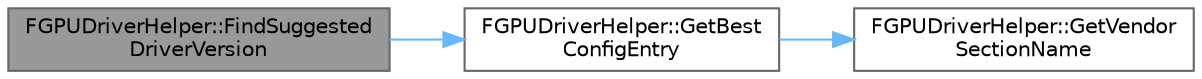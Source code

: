 digraph "FGPUDriverHelper::FindSuggestedDriverVersion"
{
 // INTERACTIVE_SVG=YES
 // LATEX_PDF_SIZE
  bgcolor="transparent";
  edge [fontname=Helvetica,fontsize=10,labelfontname=Helvetica,labelfontsize=10];
  node [fontname=Helvetica,fontsize=10,shape=box,height=0.2,width=0.4];
  rankdir="LR";
  Node1 [id="Node000001",label="FGPUDriverHelper::FindSuggested\lDriverVersion",height=0.2,width=0.4,color="gray40", fillcolor="grey60", style="filled", fontcolor="black",tooltip=" "];
  Node1 -> Node2 [id="edge1_Node000001_Node000002",color="steelblue1",style="solid",tooltip=" "];
  Node2 [id="Node000002",label="FGPUDriverHelper::GetBest\lConfigEntry",height=0.2,width=0.4,color="grey40", fillcolor="white", style="filled",URL="$d7/d38/classFGPUDriverHelper.html#aae22504068ec7569377214ca1dfce134",tooltip=" "];
  Node2 -> Node3 [id="edge2_Node000002_Node000003",color="steelblue1",style="solid",tooltip=" "];
  Node3 [id="Node000003",label="FGPUDriverHelper::GetVendor\lSectionName",height=0.2,width=0.4,color="grey40", fillcolor="white", style="filled",URL="$d7/d38/classFGPUDriverHelper.html#a167a5fd57b93d9017ae80e2da28271a2",tooltip=" "];
}
